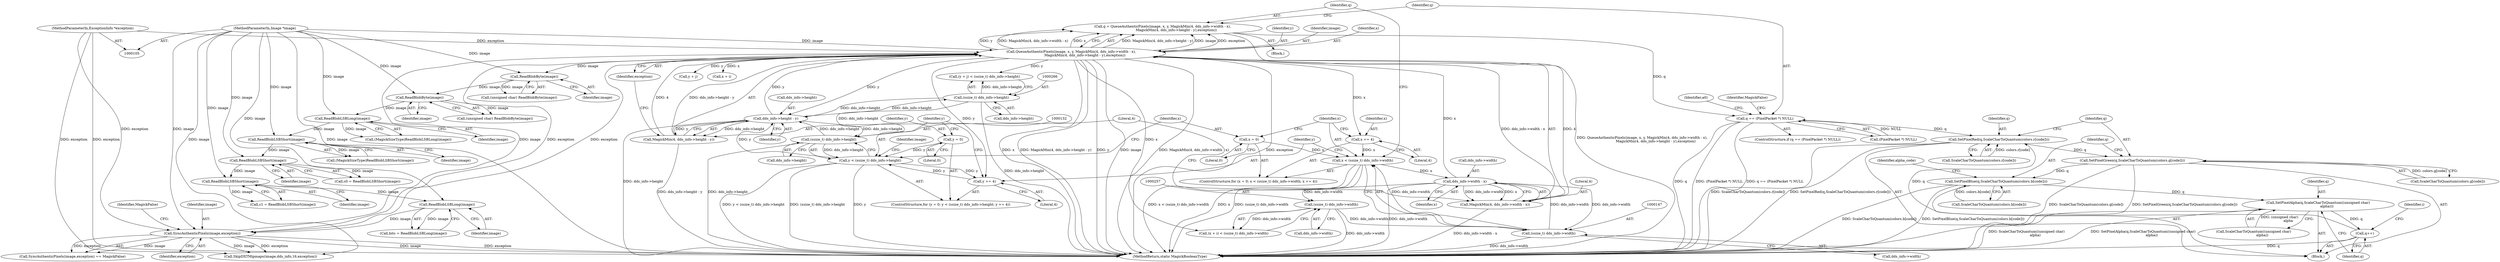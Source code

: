 digraph "0_ImageMagick_d7325bac173492b358417a0ad49fabad44447d52_2@integer" {
"1000155" [label="(Call,q = QueueAuthenticPixels(image, x, y, MagickMin(4, dds_info->width - x),\n                         MagickMin(4, dds_info->height - y),exception))"];
"1000157" [label="(Call,QueueAuthenticPixels(image, x, y, MagickMin(4, dds_info->width - x),\n                         MagickMin(4, dds_info->height - y),exception))"];
"1000400" [label="(Call,SyncAuthenticPixels(image,exception))"];
"1000222" [label="(Call,ReadBlobLSBLong(image))"];
"1000218" [label="(Call,ReadBlobLSBShort(image))"];
"1000214" [label="(Call,ReadBlobLSBShort(image))"];
"1000209" [label="(Call,ReadBlobLSBShort(image))"];
"1000200" [label="(Call,ReadBlobLSBLong(image))"];
"1000194" [label="(Call,ReadBlobByte(image))"];
"1000188" [label="(Call,ReadBlobByte(image))"];
"1000106" [label="(MethodParameterIn,Image *image)"];
"1000108" [label="(MethodParameterIn,ExceptionInfo *exception)"];
"1000163" [label="(Call,dds_info->width - x)"];
"1000146" [label="(Call,(ssize_t) dds_info->width)"];
"1000256" [label="(Call,(ssize_t) dds_info->width)"];
"1000144" [label="(Call,x < (ssize_t) dds_info->width)"];
"1000141" [label="(Call,x = 0)"];
"1000151" [label="(Call,x += 4)"];
"1000170" [label="(Call,dds_info->height - y)"];
"1000265" [label="(Call,(ssize_t) dds_info->height)"];
"1000131" [label="(Call,(ssize_t) dds_info->height)"];
"1000129" [label="(Call,y < (ssize_t) dds_info->height)"];
"1000126" [label="(Call,y = 0)"];
"1000136" [label="(Call,y += 4)"];
"1000161" [label="(Call,MagickMin(4, dds_info->width - x))"];
"1000168" [label="(Call,MagickMin(4, dds_info->height - y))"];
"1000177" [label="(Call,q == (PixelPacket *) NULL)"];
"1000284" [label="(Call,SetPixelRed(q,ScaleCharToQuantum(colors.r[code])))"];
"1000292" [label="(Call,SetPixelGreen(q,ScaleCharToQuantum(colors.g[code])))"];
"1000300" [label="(Call,SetPixelBlue(q,ScaleCharToQuantum(colors.b[code])))"];
"1000390" [label="(Call,SetPixelAlpha(q,ScaleCharToQuantum((unsigned char)\n                alpha)))"];
"1000396" [label="(Call,q++)"];
"1000248" [label="(Identifier,i)"];
"1000142" [label="(Identifier,x)"];
"1000292" [label="(Call,SetPixelGreen(q,ScaleCharToQuantum(colors.g[code])))"];
"1000412" [label="(MethodReturn,static MagickBooleanType)"];
"1000127" [label="(Identifier,y)"];
"1000145" [label="(Identifier,x)"];
"1000157" [label="(Call,QueueAuthenticPixels(image, x, y, MagickMin(4, dds_info->width - x),\n                         MagickMin(4, dds_info->height - y),exception))"];
"1000252" [label="(Call,(x + i) < (ssize_t) dds_info->width)"];
"1000262" [label="(Call,y + j)"];
"1000126" [label="(Call,y = 0)"];
"1000192" [label="(Call,(unsigned char) ReadBlobByte(image))"];
"1000194" [label="(Call,ReadBlobByte(image))"];
"1000131" [label="(Call,(ssize_t) dds_info->height)"];
"1000215" [label="(Identifier,image)"];
"1000309" [label="(Identifier,alpha_code)"];
"1000392" [label="(Call,ScaleCharToQuantum((unsigned char)\n                alpha))"];
"1000129" [label="(Call,y < (ssize_t) dds_info->height)"];
"1000163" [label="(Call,dds_info->width - x)"];
"1000170" [label="(Call,dds_info->height - y)"];
"1000195" [label="(Identifier,image)"];
"1000390" [label="(Call,SetPixelAlpha(q,ScaleCharToQuantum((unsigned char)\n                alpha)))"];
"1000397" [label="(Identifier,q)"];
"1000140" [label="(ControlStructure,for (x = 0; x < (ssize_t) dds_info->width; x += 4))"];
"1000156" [label="(Identifier,q)"];
"1000141" [label="(Call,x = 0)"];
"1000136" [label="(Call,y += 4)"];
"1000183" [label="(Identifier,MagickFalse)"];
"1000155" [label="(Call,q = QueueAuthenticPixels(image, x, y, MagickMin(4, dds_info->width - x),\n                         MagickMin(4, dds_info->height - y),exception))"];
"1000284" [label="(Call,SetPixelRed(q,ScaleCharToQuantum(colors.r[code])))"];
"1000176" [label="(ControlStructure,if (q == (PixelPacket *) NULL))"];
"1000167" [label="(Identifier,x)"];
"1000402" [label="(Identifier,exception)"];
"1000223" [label="(Identifier,image)"];
"1000396" [label="(Call,q++)"];
"1000300" [label="(Call,SetPixelBlue(q,ScaleCharToQuantum(colors.b[code])))"];
"1000400" [label="(Call,SyncAuthenticPixels(image,exception))"];
"1000108" [label="(MethodParameterIn,ExceptionInfo *exception)"];
"1000207" [label="(Call,(MagickSizeType)ReadBlobLSBShort(image))"];
"1000138" [label="(Literal,4)"];
"1000125" [label="(ControlStructure,for (y = 0; y < (ssize_t) dds_info->height; y += 4))"];
"1000153" [label="(Literal,4)"];
"1000144" [label="(Call,x < (ssize_t) dds_info->width)"];
"1000179" [label="(Call,(PixelPacket *) NULL)"];
"1000177" [label="(Call,q == (PixelPacket *) NULL)"];
"1000220" [label="(Call,bits = ReadBlobLSBLong(image))"];
"1000302" [label="(Call,ScaleCharToQuantum(colors.b[code]))"];
"1000154" [label="(Block,)"];
"1000286" [label="(Call,ScaleCharToQuantum(colors.r[code]))"];
"1000267" [label="(Call,dds_info->height)"];
"1000391" [label="(Identifier,q)"];
"1000408" [label="(Identifier,image)"];
"1000174" [label="(Identifier,y)"];
"1000218" [label="(Call,ReadBlobLSBShort(image))"];
"1000270" [label="(Block,)"];
"1000210" [label="(Identifier,image)"];
"1000219" [label="(Identifier,image)"];
"1000399" [label="(Call,SyncAuthenticPixels(image,exception) == MagickFalse)"];
"1000137" [label="(Identifier,y)"];
"1000151" [label="(Call,x += 4)"];
"1000175" [label="(Identifier,exception)"];
"1000148" [label="(Call,dds_info->width)"];
"1000285" [label="(Identifier,q)"];
"1000222" [label="(Call,ReadBlobLSBLong(image))"];
"1000198" [label="(Call,(MagickSizeType)ReadBlobLSBLong(image))"];
"1000301" [label="(Identifier,q)"];
"1000401" [label="(Identifier,image)"];
"1000160" [label="(Identifier,y)"];
"1000256" [label="(Call,(ssize_t) dds_info->width)"];
"1000146" [label="(Call,(ssize_t) dds_info->width)"];
"1000209" [label="(Call,ReadBlobLSBShort(image))"];
"1000152" [label="(Identifier,x)"];
"1000169" [label="(Literal,4)"];
"1000186" [label="(Call,(unsigned char) ReadBlobByte(image))"];
"1000178" [label="(Identifier,q)"];
"1000258" [label="(Call,dds_info->width)"];
"1000216" [label="(Call,c1 = ReadBlobLSBShort(image))"];
"1000130" [label="(Identifier,y)"];
"1000158" [label="(Identifier,image)"];
"1000161" [label="(Call,MagickMin(4, dds_info->width - x))"];
"1000159" [label="(Identifier,x)"];
"1000164" [label="(Call,dds_info->width)"];
"1000133" [label="(Call,dds_info->height)"];
"1000143" [label="(Literal,0)"];
"1000162" [label="(Literal,4)"];
"1000185" [label="(Identifier,a0)"];
"1000189" [label="(Identifier,image)"];
"1000201" [label="(Identifier,image)"];
"1000106" [label="(MethodParameterIn,Image *image)"];
"1000200" [label="(Call,ReadBlobLSBLong(image))"];
"1000265" [label="(Call,(ssize_t) dds_info->height)"];
"1000294" [label="(Call,ScaleCharToQuantum(colors.g[code]))"];
"1000293" [label="(Identifier,q)"];
"1000212" [label="(Call,c0 = ReadBlobLSBShort(image))"];
"1000407" [label="(Call,SkipDXTMipmaps(image,dds_info,16,exception))"];
"1000128" [label="(Literal,0)"];
"1000253" [label="(Call,x + i)"];
"1000168" [label="(Call,MagickMin(4, dds_info->height - y))"];
"1000188" [label="(Call,ReadBlobByte(image))"];
"1000261" [label="(Call,(y + j) < (ssize_t) dds_info->height)"];
"1000403" [label="(Identifier,MagickFalse)"];
"1000214" [label="(Call,ReadBlobLSBShort(image))"];
"1000171" [label="(Call,dds_info->height)"];
"1000155" -> "1000154"  [label="AST: "];
"1000155" -> "1000157"  [label="CFG: "];
"1000156" -> "1000155"  [label="AST: "];
"1000157" -> "1000155"  [label="AST: "];
"1000178" -> "1000155"  [label="CFG: "];
"1000155" -> "1000412"  [label="DDG: QueueAuthenticPixels(image, x, y, MagickMin(4, dds_info->width - x),\n                         MagickMin(4, dds_info->height - y),exception)"];
"1000157" -> "1000155"  [label="DDG: MagickMin(4, dds_info->height - y)"];
"1000157" -> "1000155"  [label="DDG: image"];
"1000157" -> "1000155"  [label="DDG: exception"];
"1000157" -> "1000155"  [label="DDG: y"];
"1000157" -> "1000155"  [label="DDG: MagickMin(4, dds_info->width - x)"];
"1000157" -> "1000155"  [label="DDG: x"];
"1000155" -> "1000177"  [label="DDG: q"];
"1000157" -> "1000175"  [label="CFG: "];
"1000158" -> "1000157"  [label="AST: "];
"1000159" -> "1000157"  [label="AST: "];
"1000160" -> "1000157"  [label="AST: "];
"1000161" -> "1000157"  [label="AST: "];
"1000168" -> "1000157"  [label="AST: "];
"1000175" -> "1000157"  [label="AST: "];
"1000157" -> "1000412"  [label="DDG: x"];
"1000157" -> "1000412"  [label="DDG: MagickMin(4, dds_info->height - y)"];
"1000157" -> "1000412"  [label="DDG: y"];
"1000157" -> "1000412"  [label="DDG: image"];
"1000157" -> "1000412"  [label="DDG: MagickMin(4, dds_info->width - x)"];
"1000157" -> "1000412"  [label="DDG: exception"];
"1000157" -> "1000136"  [label="DDG: y"];
"1000157" -> "1000151"  [label="DDG: x"];
"1000400" -> "1000157"  [label="DDG: image"];
"1000400" -> "1000157"  [label="DDG: exception"];
"1000106" -> "1000157"  [label="DDG: image"];
"1000163" -> "1000157"  [label="DDG: x"];
"1000170" -> "1000157"  [label="DDG: y"];
"1000161" -> "1000157"  [label="DDG: 4"];
"1000161" -> "1000157"  [label="DDG: dds_info->width - x"];
"1000168" -> "1000157"  [label="DDG: 4"];
"1000168" -> "1000157"  [label="DDG: dds_info->height - y"];
"1000157" -> "1000170"  [label="DDG: y"];
"1000108" -> "1000157"  [label="DDG: exception"];
"1000157" -> "1000188"  [label="DDG: image"];
"1000157" -> "1000252"  [label="DDG: x"];
"1000157" -> "1000253"  [label="DDG: x"];
"1000157" -> "1000261"  [label="DDG: y"];
"1000157" -> "1000262"  [label="DDG: y"];
"1000157" -> "1000400"  [label="DDG: exception"];
"1000400" -> "1000399"  [label="AST: "];
"1000400" -> "1000402"  [label="CFG: "];
"1000401" -> "1000400"  [label="AST: "];
"1000402" -> "1000400"  [label="AST: "];
"1000403" -> "1000400"  [label="CFG: "];
"1000400" -> "1000412"  [label="DDG: image"];
"1000400" -> "1000412"  [label="DDG: exception"];
"1000400" -> "1000399"  [label="DDG: image"];
"1000400" -> "1000399"  [label="DDG: exception"];
"1000222" -> "1000400"  [label="DDG: image"];
"1000106" -> "1000400"  [label="DDG: image"];
"1000108" -> "1000400"  [label="DDG: exception"];
"1000400" -> "1000407"  [label="DDG: image"];
"1000400" -> "1000407"  [label="DDG: exception"];
"1000222" -> "1000220"  [label="AST: "];
"1000222" -> "1000223"  [label="CFG: "];
"1000223" -> "1000222"  [label="AST: "];
"1000220" -> "1000222"  [label="CFG: "];
"1000222" -> "1000220"  [label="DDG: image"];
"1000218" -> "1000222"  [label="DDG: image"];
"1000106" -> "1000222"  [label="DDG: image"];
"1000218" -> "1000216"  [label="AST: "];
"1000218" -> "1000219"  [label="CFG: "];
"1000219" -> "1000218"  [label="AST: "];
"1000216" -> "1000218"  [label="CFG: "];
"1000218" -> "1000216"  [label="DDG: image"];
"1000214" -> "1000218"  [label="DDG: image"];
"1000106" -> "1000218"  [label="DDG: image"];
"1000214" -> "1000212"  [label="AST: "];
"1000214" -> "1000215"  [label="CFG: "];
"1000215" -> "1000214"  [label="AST: "];
"1000212" -> "1000214"  [label="CFG: "];
"1000214" -> "1000212"  [label="DDG: image"];
"1000209" -> "1000214"  [label="DDG: image"];
"1000106" -> "1000214"  [label="DDG: image"];
"1000209" -> "1000207"  [label="AST: "];
"1000209" -> "1000210"  [label="CFG: "];
"1000210" -> "1000209"  [label="AST: "];
"1000207" -> "1000209"  [label="CFG: "];
"1000209" -> "1000207"  [label="DDG: image"];
"1000200" -> "1000209"  [label="DDG: image"];
"1000106" -> "1000209"  [label="DDG: image"];
"1000200" -> "1000198"  [label="AST: "];
"1000200" -> "1000201"  [label="CFG: "];
"1000201" -> "1000200"  [label="AST: "];
"1000198" -> "1000200"  [label="CFG: "];
"1000200" -> "1000198"  [label="DDG: image"];
"1000194" -> "1000200"  [label="DDG: image"];
"1000106" -> "1000200"  [label="DDG: image"];
"1000194" -> "1000192"  [label="AST: "];
"1000194" -> "1000195"  [label="CFG: "];
"1000195" -> "1000194"  [label="AST: "];
"1000192" -> "1000194"  [label="CFG: "];
"1000194" -> "1000192"  [label="DDG: image"];
"1000188" -> "1000194"  [label="DDG: image"];
"1000106" -> "1000194"  [label="DDG: image"];
"1000188" -> "1000186"  [label="AST: "];
"1000188" -> "1000189"  [label="CFG: "];
"1000189" -> "1000188"  [label="AST: "];
"1000186" -> "1000188"  [label="CFG: "];
"1000188" -> "1000186"  [label="DDG: image"];
"1000106" -> "1000188"  [label="DDG: image"];
"1000106" -> "1000105"  [label="AST: "];
"1000106" -> "1000412"  [label="DDG: image"];
"1000106" -> "1000407"  [label="DDG: image"];
"1000108" -> "1000105"  [label="AST: "];
"1000108" -> "1000412"  [label="DDG: exception"];
"1000108" -> "1000407"  [label="DDG: exception"];
"1000163" -> "1000161"  [label="AST: "];
"1000163" -> "1000167"  [label="CFG: "];
"1000164" -> "1000163"  [label="AST: "];
"1000167" -> "1000163"  [label="AST: "];
"1000161" -> "1000163"  [label="CFG: "];
"1000163" -> "1000412"  [label="DDG: dds_info->width"];
"1000163" -> "1000146"  [label="DDG: dds_info->width"];
"1000163" -> "1000161"  [label="DDG: dds_info->width"];
"1000163" -> "1000161"  [label="DDG: x"];
"1000146" -> "1000163"  [label="DDG: dds_info->width"];
"1000144" -> "1000163"  [label="DDG: x"];
"1000163" -> "1000256"  [label="DDG: dds_info->width"];
"1000146" -> "1000144"  [label="AST: "];
"1000146" -> "1000148"  [label="CFG: "];
"1000147" -> "1000146"  [label="AST: "];
"1000148" -> "1000146"  [label="AST: "];
"1000144" -> "1000146"  [label="CFG: "];
"1000146" -> "1000412"  [label="DDG: dds_info->width"];
"1000146" -> "1000144"  [label="DDG: dds_info->width"];
"1000256" -> "1000146"  [label="DDG: dds_info->width"];
"1000256" -> "1000252"  [label="AST: "];
"1000256" -> "1000258"  [label="CFG: "];
"1000257" -> "1000256"  [label="AST: "];
"1000258" -> "1000256"  [label="AST: "];
"1000252" -> "1000256"  [label="CFG: "];
"1000256" -> "1000412"  [label="DDG: dds_info->width"];
"1000256" -> "1000252"  [label="DDG: dds_info->width"];
"1000144" -> "1000140"  [label="AST: "];
"1000145" -> "1000144"  [label="AST: "];
"1000156" -> "1000144"  [label="CFG: "];
"1000137" -> "1000144"  [label="CFG: "];
"1000144" -> "1000412"  [label="DDG: x < (ssize_t) dds_info->width"];
"1000144" -> "1000412"  [label="DDG: x"];
"1000144" -> "1000412"  [label="DDG: (ssize_t) dds_info->width"];
"1000141" -> "1000144"  [label="DDG: x"];
"1000151" -> "1000144"  [label="DDG: x"];
"1000141" -> "1000140"  [label="AST: "];
"1000141" -> "1000143"  [label="CFG: "];
"1000142" -> "1000141"  [label="AST: "];
"1000143" -> "1000141"  [label="AST: "];
"1000145" -> "1000141"  [label="CFG: "];
"1000151" -> "1000140"  [label="AST: "];
"1000151" -> "1000153"  [label="CFG: "];
"1000152" -> "1000151"  [label="AST: "];
"1000153" -> "1000151"  [label="AST: "];
"1000145" -> "1000151"  [label="CFG: "];
"1000170" -> "1000168"  [label="AST: "];
"1000170" -> "1000174"  [label="CFG: "];
"1000171" -> "1000170"  [label="AST: "];
"1000174" -> "1000170"  [label="AST: "];
"1000168" -> "1000170"  [label="CFG: "];
"1000170" -> "1000412"  [label="DDG: dds_info->height"];
"1000170" -> "1000131"  [label="DDG: dds_info->height"];
"1000170" -> "1000168"  [label="DDG: dds_info->height"];
"1000170" -> "1000168"  [label="DDG: y"];
"1000265" -> "1000170"  [label="DDG: dds_info->height"];
"1000131" -> "1000170"  [label="DDG: dds_info->height"];
"1000129" -> "1000170"  [label="DDG: y"];
"1000170" -> "1000265"  [label="DDG: dds_info->height"];
"1000265" -> "1000261"  [label="AST: "];
"1000265" -> "1000267"  [label="CFG: "];
"1000266" -> "1000265"  [label="AST: "];
"1000267" -> "1000265"  [label="AST: "];
"1000261" -> "1000265"  [label="CFG: "];
"1000265" -> "1000412"  [label="DDG: dds_info->height"];
"1000265" -> "1000131"  [label="DDG: dds_info->height"];
"1000265" -> "1000261"  [label="DDG: dds_info->height"];
"1000131" -> "1000129"  [label="AST: "];
"1000131" -> "1000133"  [label="CFG: "];
"1000132" -> "1000131"  [label="AST: "];
"1000133" -> "1000131"  [label="AST: "];
"1000129" -> "1000131"  [label="CFG: "];
"1000131" -> "1000412"  [label="DDG: dds_info->height"];
"1000131" -> "1000129"  [label="DDG: dds_info->height"];
"1000129" -> "1000125"  [label="AST: "];
"1000130" -> "1000129"  [label="AST: "];
"1000142" -> "1000129"  [label="CFG: "];
"1000408" -> "1000129"  [label="CFG: "];
"1000129" -> "1000412"  [label="DDG: y"];
"1000129" -> "1000412"  [label="DDG: y < (ssize_t) dds_info->height"];
"1000129" -> "1000412"  [label="DDG: (ssize_t) dds_info->height"];
"1000126" -> "1000129"  [label="DDG: y"];
"1000136" -> "1000129"  [label="DDG: y"];
"1000129" -> "1000136"  [label="DDG: y"];
"1000126" -> "1000125"  [label="AST: "];
"1000126" -> "1000128"  [label="CFG: "];
"1000127" -> "1000126"  [label="AST: "];
"1000128" -> "1000126"  [label="AST: "];
"1000130" -> "1000126"  [label="CFG: "];
"1000136" -> "1000125"  [label="AST: "];
"1000136" -> "1000138"  [label="CFG: "];
"1000137" -> "1000136"  [label="AST: "];
"1000138" -> "1000136"  [label="AST: "];
"1000130" -> "1000136"  [label="CFG: "];
"1000162" -> "1000161"  [label="AST: "];
"1000169" -> "1000161"  [label="CFG: "];
"1000161" -> "1000412"  [label="DDG: dds_info->width - x"];
"1000169" -> "1000168"  [label="AST: "];
"1000175" -> "1000168"  [label="CFG: "];
"1000168" -> "1000412"  [label="DDG: dds_info->height - y"];
"1000177" -> "1000176"  [label="AST: "];
"1000177" -> "1000179"  [label="CFG: "];
"1000178" -> "1000177"  [label="AST: "];
"1000179" -> "1000177"  [label="AST: "];
"1000183" -> "1000177"  [label="CFG: "];
"1000185" -> "1000177"  [label="CFG: "];
"1000177" -> "1000412"  [label="DDG: q"];
"1000177" -> "1000412"  [label="DDG: (PixelPacket *) NULL"];
"1000177" -> "1000412"  [label="DDG: q == (PixelPacket *) NULL"];
"1000179" -> "1000177"  [label="DDG: NULL"];
"1000177" -> "1000284"  [label="DDG: q"];
"1000284" -> "1000270"  [label="AST: "];
"1000284" -> "1000286"  [label="CFG: "];
"1000285" -> "1000284"  [label="AST: "];
"1000286" -> "1000284"  [label="AST: "];
"1000293" -> "1000284"  [label="CFG: "];
"1000284" -> "1000412"  [label="DDG: ScaleCharToQuantum(colors.r[code])"];
"1000284" -> "1000412"  [label="DDG: SetPixelRed(q,ScaleCharToQuantum(colors.r[code]))"];
"1000396" -> "1000284"  [label="DDG: q"];
"1000286" -> "1000284"  [label="DDG: colors.r[code]"];
"1000284" -> "1000292"  [label="DDG: q"];
"1000292" -> "1000270"  [label="AST: "];
"1000292" -> "1000294"  [label="CFG: "];
"1000293" -> "1000292"  [label="AST: "];
"1000294" -> "1000292"  [label="AST: "];
"1000301" -> "1000292"  [label="CFG: "];
"1000292" -> "1000412"  [label="DDG: SetPixelGreen(q,ScaleCharToQuantum(colors.g[code]))"];
"1000292" -> "1000412"  [label="DDG: ScaleCharToQuantum(colors.g[code])"];
"1000294" -> "1000292"  [label="DDG: colors.g[code]"];
"1000292" -> "1000300"  [label="DDG: q"];
"1000300" -> "1000270"  [label="AST: "];
"1000300" -> "1000302"  [label="CFG: "];
"1000301" -> "1000300"  [label="AST: "];
"1000302" -> "1000300"  [label="AST: "];
"1000309" -> "1000300"  [label="CFG: "];
"1000300" -> "1000412"  [label="DDG: ScaleCharToQuantum(colors.b[code])"];
"1000300" -> "1000412"  [label="DDG: SetPixelBlue(q,ScaleCharToQuantum(colors.b[code]))"];
"1000302" -> "1000300"  [label="DDG: colors.b[code]"];
"1000300" -> "1000390"  [label="DDG: q"];
"1000390" -> "1000270"  [label="AST: "];
"1000390" -> "1000392"  [label="CFG: "];
"1000391" -> "1000390"  [label="AST: "];
"1000392" -> "1000390"  [label="AST: "];
"1000397" -> "1000390"  [label="CFG: "];
"1000390" -> "1000412"  [label="DDG: ScaleCharToQuantum((unsigned char)\n                alpha)"];
"1000390" -> "1000412"  [label="DDG: SetPixelAlpha(q,ScaleCharToQuantum((unsigned char)\n                alpha))"];
"1000392" -> "1000390"  [label="DDG: (unsigned char)\n                alpha"];
"1000390" -> "1000396"  [label="DDG: q"];
"1000396" -> "1000270"  [label="AST: "];
"1000396" -> "1000397"  [label="CFG: "];
"1000397" -> "1000396"  [label="AST: "];
"1000248" -> "1000396"  [label="CFG: "];
"1000396" -> "1000412"  [label="DDG: q"];
}
